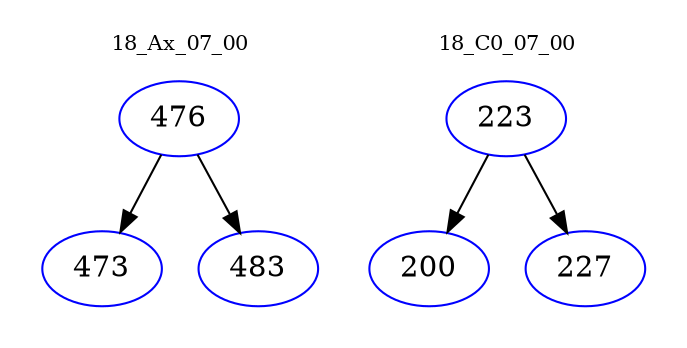 digraph{
subgraph cluster_0 {
color = white
label = "18_Ax_07_00";
fontsize=10;
T0_476 [label="476", color="blue"]
T0_476 -> T0_473 [color="black"]
T0_473 [label="473", color="blue"]
T0_476 -> T0_483 [color="black"]
T0_483 [label="483", color="blue"]
}
subgraph cluster_1 {
color = white
label = "18_C0_07_00";
fontsize=10;
T1_223 [label="223", color="blue"]
T1_223 -> T1_200 [color="black"]
T1_200 [label="200", color="blue"]
T1_223 -> T1_227 [color="black"]
T1_227 [label="227", color="blue"]
}
}
